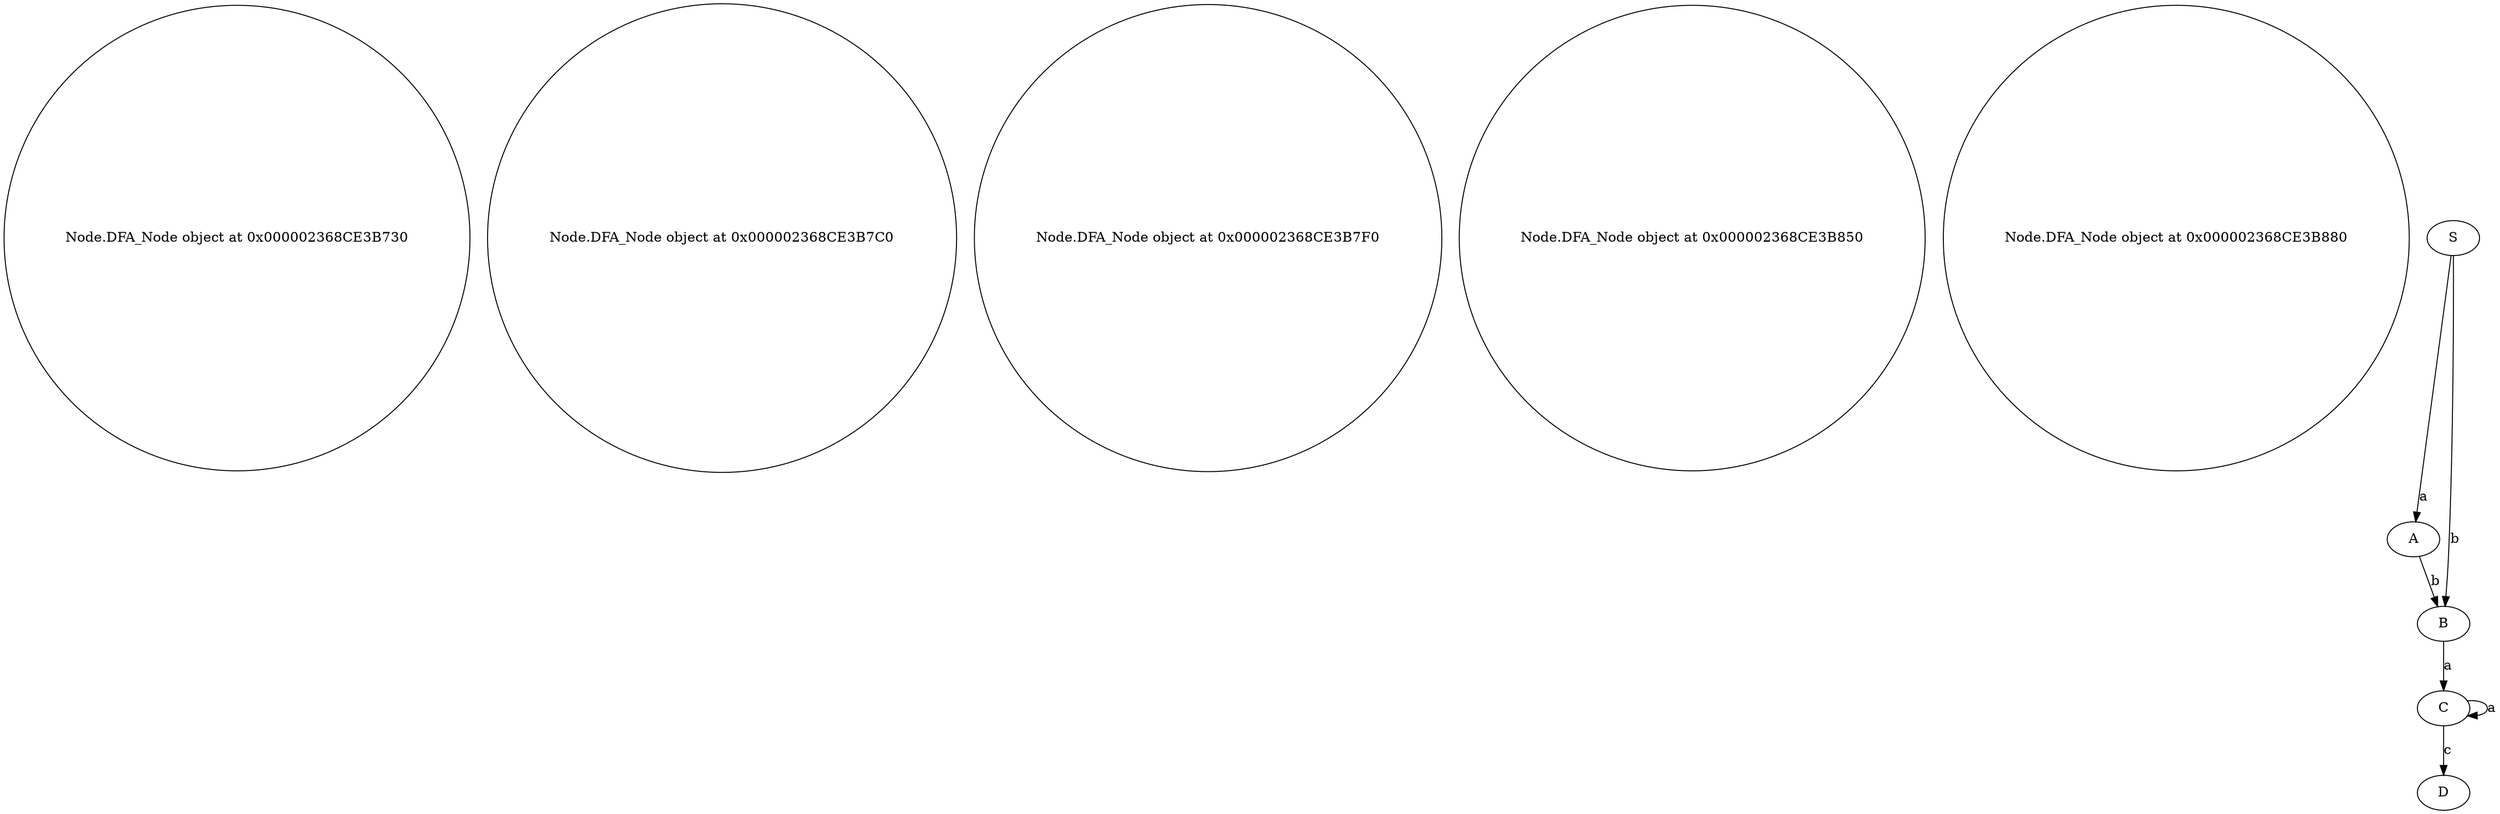 digraph {
	<Node.DFA_Node object at 0x000002368CE3B730> [shape=circle]
	<Node.DFA_Node object at 0x000002368CE3B7C0> [shape=circle]
	<Node.DFA_Node object at 0x000002368CE3B7F0> [shape=circle]
	<Node.DFA_Node object at 0x000002368CE3B850> [shape=circle]
	<Node.DFA_Node object at 0x000002368CE3B880> [shape=circle]
	S -> A [label=a]
	S -> B [label=b]
	A -> B [label=b]
	B -> C [label=a]
	C -> C [label=a]
	C -> D [label=c]
}
